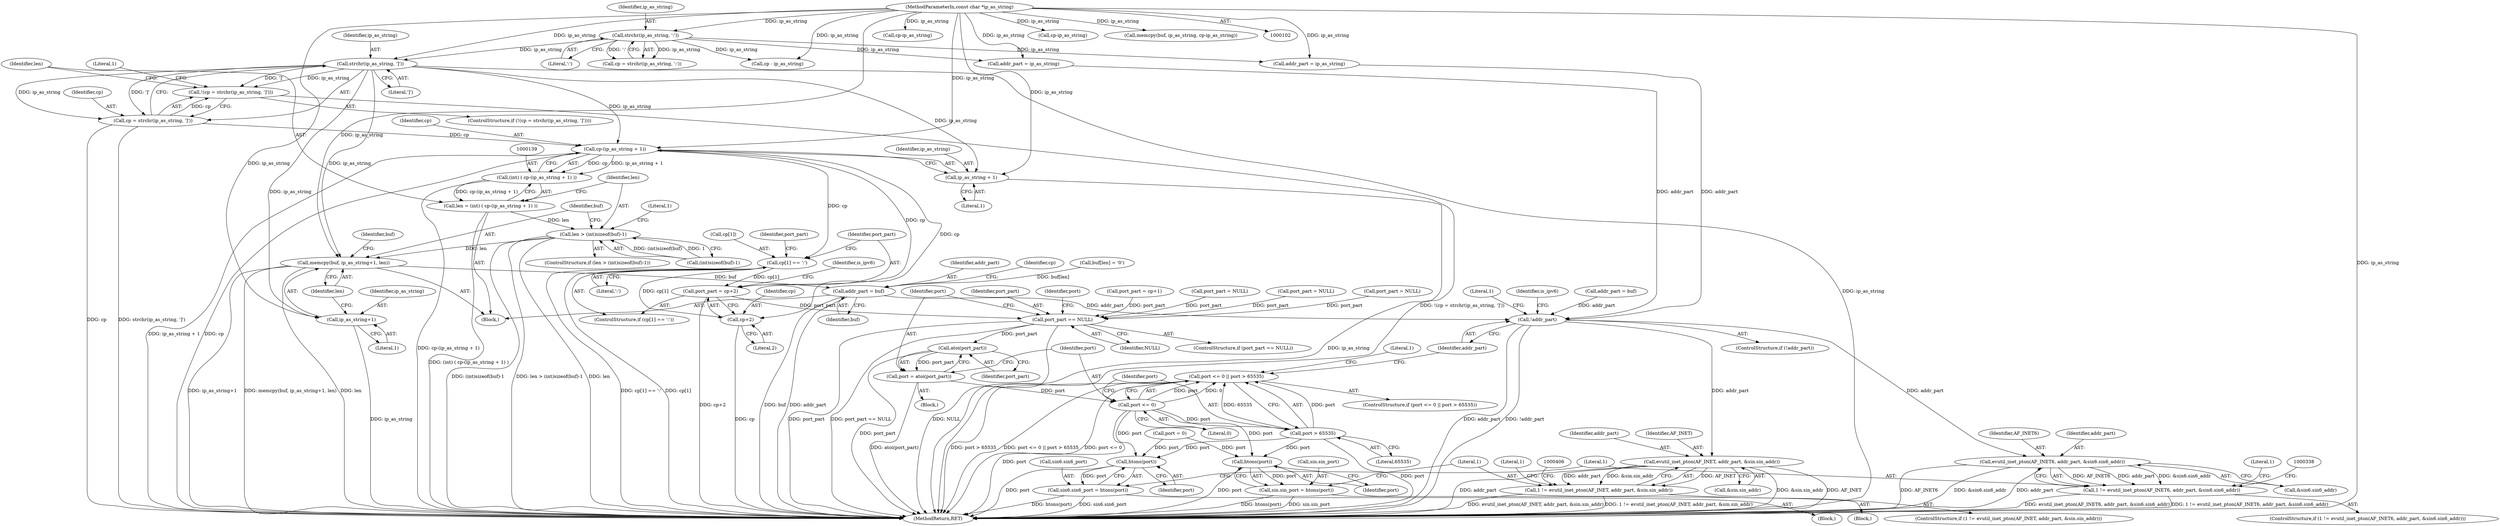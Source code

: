 digraph "0_libevent_329acc18a0768c21ba22522f01a5c7f46cacc4d5@API" {
"1000129" [label="(Call,strchr(ip_as_string, ']'))"];
"1000115" [label="(Call,strchr(ip_as_string, ':'))"];
"1000103" [label="(MethodParameterIn,const char *ip_as_string)"];
"1000126" [label="(Call,!(cp = strchr(ip_as_string, ']')))"];
"1000127" [label="(Call,cp = strchr(ip_as_string, ']'))"];
"1000140" [label="(Call,cp-(ip_as_string + 1))"];
"1000138" [label="(Call,(int) ( cp-(ip_as_string + 1) ))"];
"1000136" [label="(Call,len = (int) ( cp-(ip_as_string + 1) ))"];
"1000146" [label="(Call,len > (int)sizeof(buf)-1)"];
"1000158" [label="(Call,memcpy(buf, ip_as_string+1, len))"];
"1000169" [label="(Call,addr_part = buf)"];
"1000290" [label="(Call,!addr_part)"];
"1000325" [label="(Call,evutil_inet_pton(AF_INET6, addr_part, &sin6.sin6_addr))"];
"1000323" [label="(Call,1 != evutil_inet_pton(AF_INET6, addr_part, &sin6.sin6_addr))"];
"1000393" [label="(Call,evutil_inet_pton(AF_INET, addr_part, &sin.sin_addr))"];
"1000391" [label="(Call,1 != evutil_inet_pton(AF_INET, addr_part, &sin.sin_addr))"];
"1000173" [label="(Call,cp[1] == ':')"];
"1000178" [label="(Call,port_part = cp+2)"];
"1000264" [label="(Call,port_part == NULL)"];
"1000275" [label="(Call,atoi(port_part))"];
"1000273" [label="(Call,port = atoi(port_part))"];
"1000279" [label="(Call,port <= 0)"];
"1000278" [label="(Call,port <= 0 || port > 65535)"];
"1000282" [label="(Call,port > 65535)"];
"1000320" [label="(Call,htons(port))"];
"1000316" [label="(Call,sin6.sin6_port = htons(port))"];
"1000388" [label="(Call,htons(port))"];
"1000384" [label="(Call,sin.sin_port = htons(port))"];
"1000180" [label="(Call,cp+2)"];
"1000142" [label="(Call,ip_as_string + 1)"];
"1000160" [label="(Call,ip_as_string+1)"];
"1000142" [label="(Call,ip_as_string + 1)"];
"1000148" [label="(Call,(int)sizeof(buf)-1)"];
"1000316" [label="(Call,sin6.sin6_port = htons(port))"];
"1000185" [label="(Identifier,port_part)"];
"1000169" [label="(Call,addr_part = buf)"];
"1000294" [label="(Literal,1)"];
"1000320" [label="(Call,htons(port))"];
"1000328" [label="(Call,&sin6.sin6_addr)"];
"1000395" [label="(Identifier,addr_part)"];
"1000218" [label="(Call,cp - ip_as_string)"];
"1000317" [label="(Call,sin6.sin6_port)"];
"1000284" [label="(Literal,65535)"];
"1000240" [label="(Call,cp-ip_as_string)"];
"1000161" [label="(Identifier,ip_as_string)"];
"1000334" [label="(Literal,1)"];
"1000177" [label="(Literal,':')"];
"1000131" [label="(Literal,']')"];
"1000276" [label="(Identifier,port_part)"];
"1000272" [label="(Block,)"];
"1000281" [label="(Literal,0)"];
"1000290" [label="(Call,!addr_part)"];
"1000392" [label="(Literal,1)"];
"1000291" [label="(Identifier,addr_part)"];
"1000384" [label="(Call,sin.sin_port = htons(port))"];
"1000385" [label="(Call,sin.sin_port)"];
"1000273" [label="(Call,port = atoi(port_part))"];
"1000103" [label="(MethodParameterIn,const char *ip_as_string)"];
"1000147" [label="(Identifier,len)"];
"1000157" [label="(Literal,1)"];
"1000172" [label="(ControlStructure,if (cp[1] == ':'))"];
"1000254" [label="(Call,addr_part = ip_as_string)"];
"1000321" [label="(Identifier,port)"];
"1000182" [label="(Literal,2)"];
"1000203" [label="(Call,addr_part = ip_as_string)"];
"1000390" [label="(ControlStructure,if (1 != evutil_inet_pton(AF_INET, addr_part, &sin.sin_addr)))"];
"1000296" [label="(Identifier,is_ipv6)"];
"1000432" [label="(MethodReturn,RET)"];
"1000113" [label="(Call,cp = strchr(ip_as_string, ':'))"];
"1000171" [label="(Identifier,buf)"];
"1000323" [label="(Call,1 != evutil_inet_pton(AF_INET6, addr_part, &sin6.sin6_addr))"];
"1000162" [label="(Literal,1)"];
"1000288" [label="(Literal,1)"];
"1000160" [label="(Call,ip_as_string+1)"];
"1000326" [label="(Identifier,AF_INET6)"];
"1000164" [label="(Call,buf[len] = '\0')"];
"1000146" [label="(Call,len > (int)sizeof(buf)-1)"];
"1000393" [label="(Call,evutil_inet_pton(AF_INET, addr_part, &sin.sin_addr))"];
"1000130" [label="(Identifier,ip_as_string)"];
"1000129" [label="(Call,strchr(ip_as_string, ']'))"];
"1000188" [label="(Identifier,is_ipv6)"];
"1000128" [label="(Identifier,cp)"];
"1000268" [label="(Call,port = 0)"];
"1000274" [label="(Identifier,port)"];
"1000280" [label="(Identifier,port)"];
"1000234" [label="(Call,cp-ip_as_string)"];
"1000402" [label="(Literal,1)"];
"1000325" [label="(Call,evutil_inet_pton(AF_INET6, addr_part, &sin6.sin6_addr))"];
"1000327" [label="(Identifier,addr_part)"];
"1000322" [label="(ControlStructure,if (1 != evutil_inet_pton(AF_INET6, addr_part, &sin6.sin6_addr)))"];
"1000170" [label="(Identifier,addr_part)"];
"1000206" [label="(Call,port_part = NULL)"];
"1000159" [label="(Identifier,buf)"];
"1000277" [label="(ControlStructure,if (port <= 0 || port > 65535))"];
"1000389" [label="(Identifier,port)"];
"1000140" [label="(Call,cp-(ip_as_string + 1))"];
"1000257" [label="(Call,port_part = NULL)"];
"1000145" [label="(ControlStructure,if (len > (int)sizeof(buf)-1))"];
"1000265" [label="(Identifier,port_part)"];
"1000180" [label="(Call,cp+2)"];
"1000181" [label="(Identifier,cp)"];
"1000244" [label="(Call,addr_part = buf)"];
"1000125" [label="(ControlStructure,if (!(cp = strchr(ip_as_string, ']'))))"];
"1000116" [label="(Identifier,ip_as_string)"];
"1000137" [label="(Identifier,len)"];
"1000173" [label="(Call,cp[1] == ':')"];
"1000127" [label="(Call,cp = strchr(ip_as_string, ']'))"];
"1000115" [label="(Call,strchr(ip_as_string, ':'))"];
"1000231" [label="(Call,memcpy(buf, ip_as_string, cp-ip_as_string))"];
"1000158" [label="(Call,memcpy(buf, ip_as_string+1, len))"];
"1000391" [label="(Call,1 != evutil_inet_pton(AF_INET, addr_part, &sin.sin_addr))"];
"1000126" [label="(Call,!(cp = strchr(ip_as_string, ']')))"];
"1000297" [label="(Block,)"];
"1000279" [label="(Call,port <= 0)"];
"1000135" [label="(Literal,1)"];
"1000282" [label="(Call,port > 65535)"];
"1000269" [label="(Identifier,port)"];
"1000138" [label="(Call,(int) ( cp-(ip_as_string + 1) ))"];
"1000175" [label="(Identifier,cp)"];
"1000117" [label="(Literal,':')"];
"1000163" [label="(Identifier,len)"];
"1000275" [label="(Call,atoi(port_part))"];
"1000278" [label="(Call,port <= 0 || port > 65535)"];
"1000365" [label="(Block,)"];
"1000179" [label="(Identifier,port_part)"];
"1000394" [label="(Identifier,AF_INET)"];
"1000174" [label="(Call,cp[1])"];
"1000166" [label="(Identifier,buf)"];
"1000178" [label="(Call,port_part = cp+2)"];
"1000324" [label="(Literal,1)"];
"1000388" [label="(Call,htons(port))"];
"1000144" [label="(Literal,1)"];
"1000143" [label="(Identifier,ip_as_string)"];
"1000289" [label="(ControlStructure,if (!addr_part))"];
"1000264" [label="(Call,port_part == NULL)"];
"1000396" [label="(Call,&sin.sin_addr)"];
"1000141" [label="(Identifier,cp)"];
"1000247" [label="(Call,port_part = cp+1)"];
"1000266" [label="(Identifier,NULL)"];
"1000283" [label="(Identifier,port)"];
"1000123" [label="(Block,)"];
"1000263" [label="(ControlStructure,if (port_part == NULL))"];
"1000184" [label="(Call,port_part = NULL)"];
"1000136" [label="(Call,len = (int) ( cp-(ip_as_string + 1) ))"];
"1000129" -> "1000127"  [label="AST: "];
"1000129" -> "1000131"  [label="CFG: "];
"1000130" -> "1000129"  [label="AST: "];
"1000131" -> "1000129"  [label="AST: "];
"1000127" -> "1000129"  [label="CFG: "];
"1000129" -> "1000432"  [label="DDG: ip_as_string"];
"1000129" -> "1000126"  [label="DDG: ip_as_string"];
"1000129" -> "1000126"  [label="DDG: ']'"];
"1000129" -> "1000127"  [label="DDG: ip_as_string"];
"1000129" -> "1000127"  [label="DDG: ']'"];
"1000115" -> "1000129"  [label="DDG: ip_as_string"];
"1000103" -> "1000129"  [label="DDG: ip_as_string"];
"1000129" -> "1000140"  [label="DDG: ip_as_string"];
"1000129" -> "1000142"  [label="DDG: ip_as_string"];
"1000129" -> "1000158"  [label="DDG: ip_as_string"];
"1000129" -> "1000160"  [label="DDG: ip_as_string"];
"1000115" -> "1000113"  [label="AST: "];
"1000115" -> "1000117"  [label="CFG: "];
"1000116" -> "1000115"  [label="AST: "];
"1000117" -> "1000115"  [label="AST: "];
"1000113" -> "1000115"  [label="CFG: "];
"1000115" -> "1000113"  [label="DDG: ip_as_string"];
"1000115" -> "1000113"  [label="DDG: ':'"];
"1000103" -> "1000115"  [label="DDG: ip_as_string"];
"1000115" -> "1000203"  [label="DDG: ip_as_string"];
"1000115" -> "1000218"  [label="DDG: ip_as_string"];
"1000115" -> "1000254"  [label="DDG: ip_as_string"];
"1000103" -> "1000102"  [label="AST: "];
"1000103" -> "1000432"  [label="DDG: ip_as_string"];
"1000103" -> "1000140"  [label="DDG: ip_as_string"];
"1000103" -> "1000142"  [label="DDG: ip_as_string"];
"1000103" -> "1000158"  [label="DDG: ip_as_string"];
"1000103" -> "1000160"  [label="DDG: ip_as_string"];
"1000103" -> "1000203"  [label="DDG: ip_as_string"];
"1000103" -> "1000218"  [label="DDG: ip_as_string"];
"1000103" -> "1000231"  [label="DDG: ip_as_string"];
"1000103" -> "1000234"  [label="DDG: ip_as_string"];
"1000103" -> "1000240"  [label="DDG: ip_as_string"];
"1000103" -> "1000254"  [label="DDG: ip_as_string"];
"1000126" -> "1000125"  [label="AST: "];
"1000126" -> "1000127"  [label="CFG: "];
"1000127" -> "1000126"  [label="AST: "];
"1000135" -> "1000126"  [label="CFG: "];
"1000137" -> "1000126"  [label="CFG: "];
"1000126" -> "1000432"  [label="DDG: !(cp = strchr(ip_as_string, ']'))"];
"1000127" -> "1000126"  [label="DDG: cp"];
"1000128" -> "1000127"  [label="AST: "];
"1000127" -> "1000432"  [label="DDG: strchr(ip_as_string, ']')"];
"1000127" -> "1000432"  [label="DDG: cp"];
"1000127" -> "1000140"  [label="DDG: cp"];
"1000140" -> "1000138"  [label="AST: "];
"1000140" -> "1000142"  [label="CFG: "];
"1000141" -> "1000140"  [label="AST: "];
"1000142" -> "1000140"  [label="AST: "];
"1000138" -> "1000140"  [label="CFG: "];
"1000140" -> "1000432"  [label="DDG: ip_as_string + 1"];
"1000140" -> "1000432"  [label="DDG: cp"];
"1000140" -> "1000138"  [label="DDG: cp"];
"1000140" -> "1000138"  [label="DDG: ip_as_string + 1"];
"1000140" -> "1000173"  [label="DDG: cp"];
"1000140" -> "1000178"  [label="DDG: cp"];
"1000140" -> "1000180"  [label="DDG: cp"];
"1000138" -> "1000136"  [label="AST: "];
"1000139" -> "1000138"  [label="AST: "];
"1000136" -> "1000138"  [label="CFG: "];
"1000138" -> "1000432"  [label="DDG: cp-(ip_as_string + 1)"];
"1000138" -> "1000136"  [label="DDG: cp-(ip_as_string + 1)"];
"1000136" -> "1000123"  [label="AST: "];
"1000137" -> "1000136"  [label="AST: "];
"1000147" -> "1000136"  [label="CFG: "];
"1000136" -> "1000432"  [label="DDG: (int) ( cp-(ip_as_string + 1) )"];
"1000136" -> "1000146"  [label="DDG: len"];
"1000146" -> "1000145"  [label="AST: "];
"1000146" -> "1000148"  [label="CFG: "];
"1000147" -> "1000146"  [label="AST: "];
"1000148" -> "1000146"  [label="AST: "];
"1000157" -> "1000146"  [label="CFG: "];
"1000159" -> "1000146"  [label="CFG: "];
"1000146" -> "1000432"  [label="DDG: (int)sizeof(buf)-1"];
"1000146" -> "1000432"  [label="DDG: len > (int)sizeof(buf)-1"];
"1000146" -> "1000432"  [label="DDG: len"];
"1000148" -> "1000146"  [label="DDG: (int)sizeof(buf)"];
"1000148" -> "1000146"  [label="DDG: 1"];
"1000146" -> "1000158"  [label="DDG: len"];
"1000158" -> "1000123"  [label="AST: "];
"1000158" -> "1000163"  [label="CFG: "];
"1000159" -> "1000158"  [label="AST: "];
"1000160" -> "1000158"  [label="AST: "];
"1000163" -> "1000158"  [label="AST: "];
"1000166" -> "1000158"  [label="CFG: "];
"1000158" -> "1000432"  [label="DDG: ip_as_string+1"];
"1000158" -> "1000432"  [label="DDG: memcpy(buf, ip_as_string+1, len)"];
"1000158" -> "1000432"  [label="DDG: len"];
"1000158" -> "1000169"  [label="DDG: buf"];
"1000169" -> "1000123"  [label="AST: "];
"1000169" -> "1000171"  [label="CFG: "];
"1000170" -> "1000169"  [label="AST: "];
"1000171" -> "1000169"  [label="AST: "];
"1000175" -> "1000169"  [label="CFG: "];
"1000169" -> "1000432"  [label="DDG: buf"];
"1000169" -> "1000432"  [label="DDG: addr_part"];
"1000164" -> "1000169"  [label="DDG: buf[len]"];
"1000169" -> "1000290"  [label="DDG: addr_part"];
"1000290" -> "1000289"  [label="AST: "];
"1000290" -> "1000291"  [label="CFG: "];
"1000291" -> "1000290"  [label="AST: "];
"1000294" -> "1000290"  [label="CFG: "];
"1000296" -> "1000290"  [label="CFG: "];
"1000290" -> "1000432"  [label="DDG: addr_part"];
"1000290" -> "1000432"  [label="DDG: !addr_part"];
"1000254" -> "1000290"  [label="DDG: addr_part"];
"1000244" -> "1000290"  [label="DDG: addr_part"];
"1000203" -> "1000290"  [label="DDG: addr_part"];
"1000290" -> "1000325"  [label="DDG: addr_part"];
"1000290" -> "1000393"  [label="DDG: addr_part"];
"1000325" -> "1000323"  [label="AST: "];
"1000325" -> "1000328"  [label="CFG: "];
"1000326" -> "1000325"  [label="AST: "];
"1000327" -> "1000325"  [label="AST: "];
"1000328" -> "1000325"  [label="AST: "];
"1000323" -> "1000325"  [label="CFG: "];
"1000325" -> "1000432"  [label="DDG: AF_INET6"];
"1000325" -> "1000432"  [label="DDG: &sin6.sin6_addr"];
"1000325" -> "1000432"  [label="DDG: addr_part"];
"1000325" -> "1000323"  [label="DDG: AF_INET6"];
"1000325" -> "1000323"  [label="DDG: addr_part"];
"1000325" -> "1000323"  [label="DDG: &sin6.sin6_addr"];
"1000323" -> "1000322"  [label="AST: "];
"1000324" -> "1000323"  [label="AST: "];
"1000334" -> "1000323"  [label="CFG: "];
"1000338" -> "1000323"  [label="CFG: "];
"1000323" -> "1000432"  [label="DDG: evutil_inet_pton(AF_INET6, addr_part, &sin6.sin6_addr)"];
"1000323" -> "1000432"  [label="DDG: 1 != evutil_inet_pton(AF_INET6, addr_part, &sin6.sin6_addr)"];
"1000393" -> "1000391"  [label="AST: "];
"1000393" -> "1000396"  [label="CFG: "];
"1000394" -> "1000393"  [label="AST: "];
"1000395" -> "1000393"  [label="AST: "];
"1000396" -> "1000393"  [label="AST: "];
"1000391" -> "1000393"  [label="CFG: "];
"1000393" -> "1000432"  [label="DDG: &sin.sin_addr"];
"1000393" -> "1000432"  [label="DDG: AF_INET"];
"1000393" -> "1000432"  [label="DDG: addr_part"];
"1000393" -> "1000391"  [label="DDG: AF_INET"];
"1000393" -> "1000391"  [label="DDG: addr_part"];
"1000393" -> "1000391"  [label="DDG: &sin.sin_addr"];
"1000391" -> "1000390"  [label="AST: "];
"1000392" -> "1000391"  [label="AST: "];
"1000402" -> "1000391"  [label="CFG: "];
"1000406" -> "1000391"  [label="CFG: "];
"1000391" -> "1000432"  [label="DDG: evutil_inet_pton(AF_INET, addr_part, &sin.sin_addr)"];
"1000391" -> "1000432"  [label="DDG: 1 != evutil_inet_pton(AF_INET, addr_part, &sin.sin_addr)"];
"1000173" -> "1000172"  [label="AST: "];
"1000173" -> "1000177"  [label="CFG: "];
"1000174" -> "1000173"  [label="AST: "];
"1000177" -> "1000173"  [label="AST: "];
"1000179" -> "1000173"  [label="CFG: "];
"1000185" -> "1000173"  [label="CFG: "];
"1000173" -> "1000432"  [label="DDG: cp[1] == ':'"];
"1000173" -> "1000432"  [label="DDG: cp[1]"];
"1000173" -> "1000178"  [label="DDG: cp[1]"];
"1000173" -> "1000180"  [label="DDG: cp[1]"];
"1000178" -> "1000172"  [label="AST: "];
"1000178" -> "1000180"  [label="CFG: "];
"1000179" -> "1000178"  [label="AST: "];
"1000180" -> "1000178"  [label="AST: "];
"1000188" -> "1000178"  [label="CFG: "];
"1000178" -> "1000432"  [label="DDG: cp+2"];
"1000178" -> "1000264"  [label="DDG: port_part"];
"1000264" -> "1000263"  [label="AST: "];
"1000264" -> "1000266"  [label="CFG: "];
"1000265" -> "1000264"  [label="AST: "];
"1000266" -> "1000264"  [label="AST: "];
"1000269" -> "1000264"  [label="CFG: "];
"1000274" -> "1000264"  [label="CFG: "];
"1000264" -> "1000432"  [label="DDG: port_part"];
"1000264" -> "1000432"  [label="DDG: port_part == NULL"];
"1000264" -> "1000432"  [label="DDG: NULL"];
"1000247" -> "1000264"  [label="DDG: port_part"];
"1000184" -> "1000264"  [label="DDG: port_part"];
"1000257" -> "1000264"  [label="DDG: port_part"];
"1000206" -> "1000264"  [label="DDG: port_part"];
"1000264" -> "1000275"  [label="DDG: port_part"];
"1000275" -> "1000273"  [label="AST: "];
"1000275" -> "1000276"  [label="CFG: "];
"1000276" -> "1000275"  [label="AST: "];
"1000273" -> "1000275"  [label="CFG: "];
"1000275" -> "1000432"  [label="DDG: port_part"];
"1000275" -> "1000273"  [label="DDG: port_part"];
"1000273" -> "1000272"  [label="AST: "];
"1000274" -> "1000273"  [label="AST: "];
"1000280" -> "1000273"  [label="CFG: "];
"1000273" -> "1000432"  [label="DDG: atoi(port_part)"];
"1000273" -> "1000279"  [label="DDG: port"];
"1000279" -> "1000278"  [label="AST: "];
"1000279" -> "1000281"  [label="CFG: "];
"1000280" -> "1000279"  [label="AST: "];
"1000281" -> "1000279"  [label="AST: "];
"1000283" -> "1000279"  [label="CFG: "];
"1000278" -> "1000279"  [label="CFG: "];
"1000279" -> "1000432"  [label="DDG: port"];
"1000279" -> "1000278"  [label="DDG: port"];
"1000279" -> "1000278"  [label="DDG: 0"];
"1000279" -> "1000282"  [label="DDG: port"];
"1000279" -> "1000320"  [label="DDG: port"];
"1000279" -> "1000388"  [label="DDG: port"];
"1000278" -> "1000277"  [label="AST: "];
"1000278" -> "1000282"  [label="CFG: "];
"1000282" -> "1000278"  [label="AST: "];
"1000288" -> "1000278"  [label="CFG: "];
"1000291" -> "1000278"  [label="CFG: "];
"1000278" -> "1000432"  [label="DDG: port > 65535"];
"1000278" -> "1000432"  [label="DDG: port <= 0 || port > 65535"];
"1000278" -> "1000432"  [label="DDG: port <= 0"];
"1000282" -> "1000278"  [label="DDG: port"];
"1000282" -> "1000278"  [label="DDG: 65535"];
"1000282" -> "1000284"  [label="CFG: "];
"1000283" -> "1000282"  [label="AST: "];
"1000284" -> "1000282"  [label="AST: "];
"1000282" -> "1000432"  [label="DDG: port"];
"1000282" -> "1000320"  [label="DDG: port"];
"1000282" -> "1000388"  [label="DDG: port"];
"1000320" -> "1000316"  [label="AST: "];
"1000320" -> "1000321"  [label="CFG: "];
"1000321" -> "1000320"  [label="AST: "];
"1000316" -> "1000320"  [label="CFG: "];
"1000320" -> "1000432"  [label="DDG: port"];
"1000320" -> "1000316"  [label="DDG: port"];
"1000268" -> "1000320"  [label="DDG: port"];
"1000316" -> "1000297"  [label="AST: "];
"1000317" -> "1000316"  [label="AST: "];
"1000324" -> "1000316"  [label="CFG: "];
"1000316" -> "1000432"  [label="DDG: htons(port)"];
"1000316" -> "1000432"  [label="DDG: sin6.sin6_port"];
"1000388" -> "1000384"  [label="AST: "];
"1000388" -> "1000389"  [label="CFG: "];
"1000389" -> "1000388"  [label="AST: "];
"1000384" -> "1000388"  [label="CFG: "];
"1000388" -> "1000432"  [label="DDG: port"];
"1000388" -> "1000384"  [label="DDG: port"];
"1000268" -> "1000388"  [label="DDG: port"];
"1000384" -> "1000365"  [label="AST: "];
"1000385" -> "1000384"  [label="AST: "];
"1000392" -> "1000384"  [label="CFG: "];
"1000384" -> "1000432"  [label="DDG: htons(port)"];
"1000384" -> "1000432"  [label="DDG: sin.sin_port"];
"1000180" -> "1000182"  [label="CFG: "];
"1000181" -> "1000180"  [label="AST: "];
"1000182" -> "1000180"  [label="AST: "];
"1000180" -> "1000432"  [label="DDG: cp"];
"1000142" -> "1000144"  [label="CFG: "];
"1000143" -> "1000142"  [label="AST: "];
"1000144" -> "1000142"  [label="AST: "];
"1000142" -> "1000432"  [label="DDG: ip_as_string"];
"1000160" -> "1000162"  [label="CFG: "];
"1000161" -> "1000160"  [label="AST: "];
"1000162" -> "1000160"  [label="AST: "];
"1000163" -> "1000160"  [label="CFG: "];
"1000160" -> "1000432"  [label="DDG: ip_as_string"];
}
